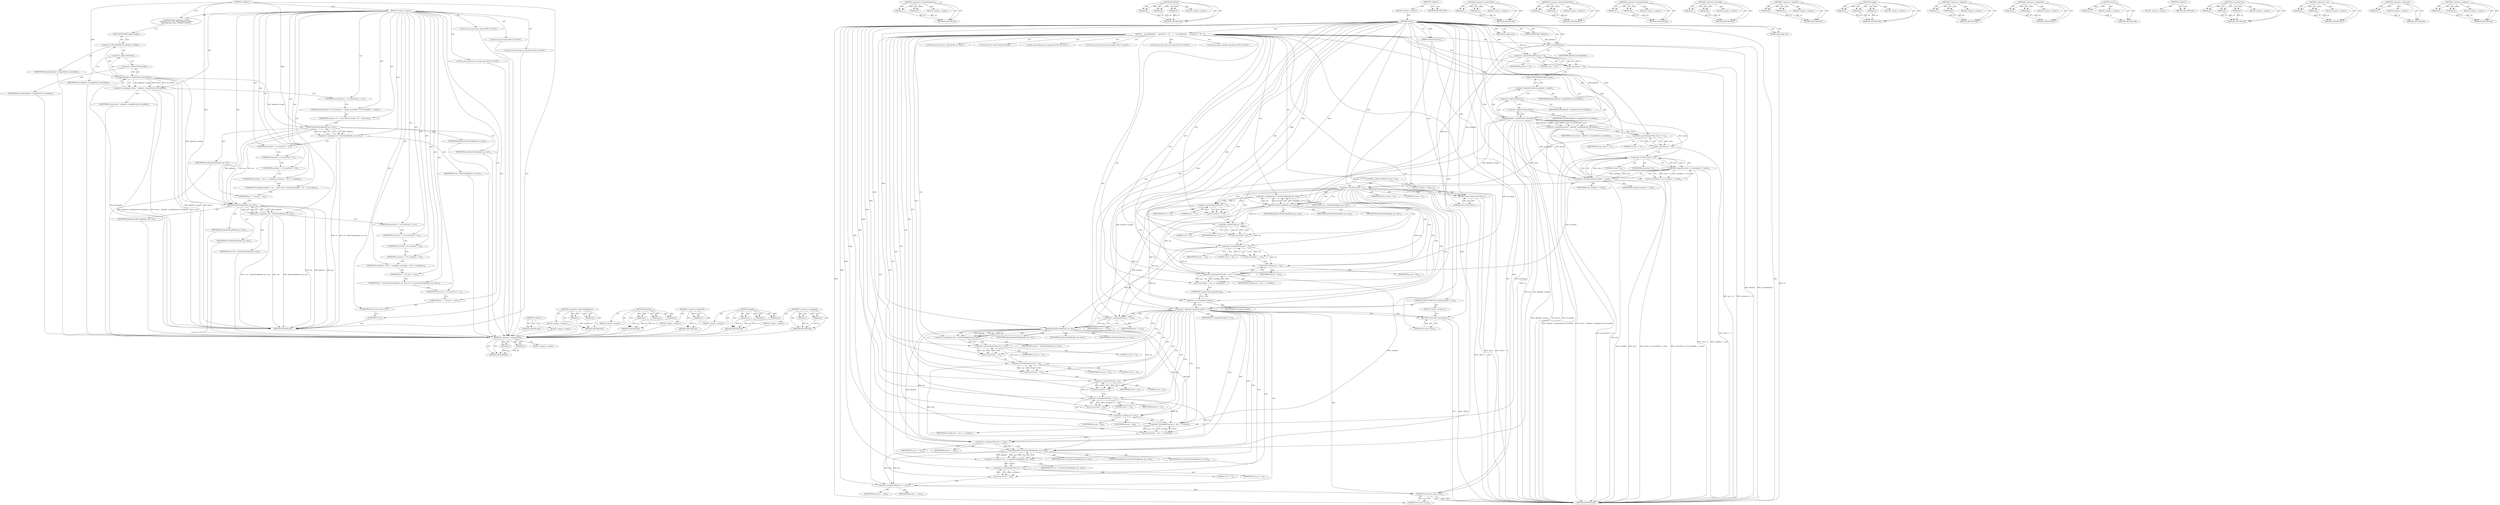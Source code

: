 digraph "&lt;operator&gt;.assignment" {
vulnerable_234 [label=<(METHOD,&lt;operator&gt;.assignmentPlus)>];
vulnerable_235 [label=<(PARAM,p1)>];
vulnerable_236 [label=<(PARAM,p2)>];
vulnerable_237 [label=<(BLOCK,&lt;empty&gt;,&lt;empty&gt;)>];
vulnerable_238 [label=<(METHOD_RETURN,ANY)>];
vulnerable_184 [label=<(METHOD,&lt;operator&gt;.indirectFieldAccess)>];
vulnerable_185 [label=<(PARAM,p1)>];
vulnerable_186 [label=<(PARAM,p2)>];
vulnerable_187 [label=<(BLOCK,&lt;empty&gt;,&lt;empty&gt;)>];
vulnerable_188 [label=<(METHOD_RETURN,ANY)>];
vulnerable_208 [label=<(METHOD,ReadUInt)>];
vulnerable_209 [label=<(PARAM,p1)>];
vulnerable_210 [label=<(PARAM,p2)>];
vulnerable_211 [label=<(PARAM,p3)>];
vulnerable_212 [label=<(BLOCK,&lt;empty&gt;,&lt;empty&gt;)>];
vulnerable_213 [label=<(METHOD_RETURN,ANY)>];
vulnerable_6 [label=<(METHOD,&lt;global&gt;)<SUB>1</SUB>>];
vulnerable_7 [label=<(BLOCK,&lt;empty&gt;,&lt;empty&gt;)<SUB>1</SUB>>];
vulnerable_8 [label=<(METHOD,Match)<SUB>1</SUB>>];
vulnerable_9 [label=<(PARAM,IMkvReader* pReader)<SUB>2</SUB>>];
vulnerable_10 [label=<(PARAM,long long&amp; pos)<SUB>3</SUB>>];
vulnerable_11 [label=<(PARAM,unsigned long id_)<SUB>4</SUB>>];
vulnerable_12 [label=<(PARAM,long long&amp; val)<SUB>5</SUB>>];
vulnerable_13 [label=<(BLOCK,{
    assert(pReader);
    assert(pos &gt;= 0);
 
...,{
    assert(pReader);
    assert(pos &gt;= 0);
 
...)<SUB>6</SUB>>];
vulnerable_14 [label=<(assert,assert(pReader))<SUB>7</SUB>>];
vulnerable_15 [label=<(IDENTIFIER,pReader,assert(pReader))<SUB>7</SUB>>];
vulnerable_16 [label=<(assert,assert(pos &gt;= 0))<SUB>8</SUB>>];
vulnerable_17 [label=<(&lt;operator&gt;.greaterEqualsThan,pos &gt;= 0)<SUB>8</SUB>>];
vulnerable_18 [label=<(IDENTIFIER,pos,pos &gt;= 0)<SUB>8</SUB>>];
vulnerable_19 [label=<(LITERAL,0,pos &gt;= 0)<SUB>8</SUB>>];
vulnerable_20 [label="<(LOCAL,long long total: long long)<SUB>10</SUB>>"];
vulnerable_21 [label="<(LOCAL,long long available: long long)<SUB>10</SUB>>"];
vulnerable_22 [label="<(LOCAL,const long status: long)<SUB>12</SUB>>"];
vulnerable_23 [label=<(&lt;operator&gt;.assignment,status = pReader-&gt;Length(&amp;total, &amp;available))<SUB>12</SUB>>];
vulnerable_24 [label=<(IDENTIFIER,status,status = pReader-&gt;Length(&amp;total, &amp;available))<SUB>12</SUB>>];
vulnerable_25 [label=<(Length,pReader-&gt;Length(&amp;total, &amp;available))<SUB>12</SUB>>];
vulnerable_26 [label=<(&lt;operator&gt;.indirectFieldAccess,pReader-&gt;Length)<SUB>12</SUB>>];
vulnerable_27 [label=<(IDENTIFIER,pReader,pReader-&gt;Length(&amp;total, &amp;available))<SUB>12</SUB>>];
vulnerable_28 [label=<(FIELD_IDENTIFIER,Length,Length)<SUB>12</SUB>>];
vulnerable_29 [label=<(&lt;operator&gt;.addressOf,&amp;total)<SUB>12</SUB>>];
vulnerable_30 [label=<(IDENTIFIER,total,pReader-&gt;Length(&amp;total, &amp;available))<SUB>12</SUB>>];
vulnerable_31 [label=<(&lt;operator&gt;.addressOf,&amp;available)<SUB>12</SUB>>];
vulnerable_32 [label=<(IDENTIFIER,available,pReader-&gt;Length(&amp;total, &amp;available))<SUB>12</SUB>>];
vulnerable_33 [label=<(assert,assert(status &gt;= 0))<SUB>13</SUB>>];
vulnerable_34 [label=<(&lt;operator&gt;.greaterEqualsThan,status &gt;= 0)<SUB>13</SUB>>];
vulnerable_35 [label=<(IDENTIFIER,status,status &gt;= 0)<SUB>13</SUB>>];
vulnerable_36 [label=<(LITERAL,0,status &gt;= 0)<SUB>13</SUB>>];
vulnerable_37 [label=<(assert,assert((total &lt; 0) || (available &lt;= total)))<SUB>14</SUB>>];
vulnerable_38 [label=<(&lt;operator&gt;.logicalOr,(total &lt; 0) || (available &lt;= total))<SUB>14</SUB>>];
vulnerable_39 [label=<(&lt;operator&gt;.lessThan,total &lt; 0)<SUB>14</SUB>>];
vulnerable_40 [label=<(IDENTIFIER,total,total &lt; 0)<SUB>14</SUB>>];
vulnerable_41 [label=<(LITERAL,0,total &lt; 0)<SUB>14</SUB>>];
vulnerable_42 [label=<(&lt;operator&gt;.lessEqualsThan,available &lt;= total)<SUB>14</SUB>>];
vulnerable_43 [label=<(IDENTIFIER,available,available &lt;= total)<SUB>14</SUB>>];
vulnerable_44 [label=<(IDENTIFIER,total,available &lt;= total)<SUB>14</SUB>>];
vulnerable_45 [label=<(CONTROL_STRUCTURE,IF,if (status &lt; 0))<SUB>15</SUB>>];
vulnerable_46 [label=<(&lt;operator&gt;.lessThan,status &lt; 0)<SUB>15</SUB>>];
vulnerable_47 [label=<(IDENTIFIER,status,status &lt; 0)<SUB>15</SUB>>];
vulnerable_48 [label=<(LITERAL,0,status &lt; 0)<SUB>15</SUB>>];
vulnerable_49 [label=<(BLOCK,&lt;empty&gt;,&lt;empty&gt;)<SUB>16</SUB>>];
vulnerable_50 [label=<(RETURN,return false;,return false;)<SUB>16</SUB>>];
vulnerable_51 [label=<(LITERAL,false,return false;)<SUB>16</SUB>>];
vulnerable_52 [label="<(LOCAL,long len: long)<SUB>18</SUB>>"];
vulnerable_53 [label="<(LOCAL,const long long id: long long)<SUB>20</SUB>>"];
vulnerable_54 [label=<(&lt;operator&gt;.assignment,id = ReadUInt(pReader, pos, len))<SUB>20</SUB>>];
vulnerable_55 [label=<(IDENTIFIER,id,id = ReadUInt(pReader, pos, len))<SUB>20</SUB>>];
vulnerable_56 [label=<(ReadUInt,ReadUInt(pReader, pos, len))<SUB>20</SUB>>];
vulnerable_57 [label=<(IDENTIFIER,pReader,ReadUInt(pReader, pos, len))<SUB>20</SUB>>];
vulnerable_58 [label=<(IDENTIFIER,pos,ReadUInt(pReader, pos, len))<SUB>20</SUB>>];
vulnerable_59 [label=<(IDENTIFIER,len,ReadUInt(pReader, pos, len))<SUB>20</SUB>>];
vulnerable_60 [label=<(assert,assert(id &gt;= 0))<SUB>21</SUB>>];
vulnerable_61 [label=<(&lt;operator&gt;.greaterEqualsThan,id &gt;= 0)<SUB>21</SUB>>];
vulnerable_62 [label=<(IDENTIFIER,id,id &gt;= 0)<SUB>21</SUB>>];
vulnerable_63 [label=<(LITERAL,0,id &gt;= 0)<SUB>21</SUB>>];
vulnerable_64 [label=<(assert,assert(len &gt; 0))<SUB>22</SUB>>];
vulnerable_65 [label=<(&lt;operator&gt;.greaterThan,len &gt; 0)<SUB>22</SUB>>];
vulnerable_66 [label=<(IDENTIFIER,len,len &gt; 0)<SUB>22</SUB>>];
vulnerable_67 [label=<(LITERAL,0,len &gt; 0)<SUB>22</SUB>>];
vulnerable_68 [label=<(assert,assert(len &lt;= 8))<SUB>23</SUB>>];
vulnerable_69 [label=<(&lt;operator&gt;.lessEqualsThan,len &lt;= 8)<SUB>23</SUB>>];
vulnerable_70 [label=<(IDENTIFIER,len,len &lt;= 8)<SUB>23</SUB>>];
vulnerable_71 [label=<(LITERAL,8,len &lt;= 8)<SUB>23</SUB>>];
vulnerable_72 [label=<(assert,assert((pos + len) &lt;= available))<SUB>24</SUB>>];
vulnerable_73 [label=<(&lt;operator&gt;.lessEqualsThan,(pos + len) &lt;= available)<SUB>24</SUB>>];
vulnerable_74 [label=<(&lt;operator&gt;.addition,pos + len)<SUB>24</SUB>>];
vulnerable_75 [label=<(IDENTIFIER,pos,pos + len)<SUB>24</SUB>>];
vulnerable_76 [label=<(IDENTIFIER,len,pos + len)<SUB>24</SUB>>];
vulnerable_77 [label=<(IDENTIFIER,available,(pos + len) &lt;= available)<SUB>24</SUB>>];
vulnerable_78 [label=<(CONTROL_STRUCTURE,IF,if ((unsigned long)id != id_))<SUB>26</SUB>>];
vulnerable_79 [label=<(&lt;operator&gt;.notEquals,(unsigned long)id != id_)<SUB>26</SUB>>];
vulnerable_80 [label=<(&lt;operator&gt;.cast,(unsigned long)id)<SUB>26</SUB>>];
vulnerable_81 [label=<(UNKNOWN,unsigned long,unsigned long)<SUB>26</SUB>>];
vulnerable_82 [label=<(IDENTIFIER,id,(unsigned long)id)<SUB>26</SUB>>];
vulnerable_83 [label=<(IDENTIFIER,id_,(unsigned long)id != id_)<SUB>26</SUB>>];
vulnerable_84 [label=<(BLOCK,&lt;empty&gt;,&lt;empty&gt;)<SUB>27</SUB>>];
vulnerable_85 [label=<(RETURN,return false;,return false;)<SUB>27</SUB>>];
vulnerable_86 [label=<(LITERAL,false,return false;)<SUB>27</SUB>>];
vulnerable_87 [label=<(&lt;operator&gt;.assignmentPlus,pos += len)<SUB>29</SUB>>];
vulnerable_88 [label=<(IDENTIFIER,pos,pos += len)<SUB>29</SUB>>];
vulnerable_89 [label=<(IDENTIFIER,len,pos += len)<SUB>29</SUB>>];
vulnerable_90 [label="<(LOCAL,const long long size: long long)<SUB>31</SUB>>"];
vulnerable_91 [label=<(&lt;operator&gt;.assignment,size = ReadUInt(pReader, pos, len))<SUB>31</SUB>>];
vulnerable_92 [label=<(IDENTIFIER,size,size = ReadUInt(pReader, pos, len))<SUB>31</SUB>>];
vulnerable_93 [label=<(ReadUInt,ReadUInt(pReader, pos, len))<SUB>31</SUB>>];
vulnerable_94 [label=<(IDENTIFIER,pReader,ReadUInt(pReader, pos, len))<SUB>31</SUB>>];
vulnerable_95 [label=<(IDENTIFIER,pos,ReadUInt(pReader, pos, len))<SUB>31</SUB>>];
vulnerable_96 [label=<(IDENTIFIER,len,ReadUInt(pReader, pos, len))<SUB>31</SUB>>];
vulnerable_97 [label=<(assert,assert(size &gt;= 0))<SUB>32</SUB>>];
vulnerable_98 [label=<(&lt;operator&gt;.greaterEqualsThan,size &gt;= 0)<SUB>32</SUB>>];
vulnerable_99 [label=<(IDENTIFIER,size,size &gt;= 0)<SUB>32</SUB>>];
vulnerable_100 [label=<(LITERAL,0,size &gt;= 0)<SUB>32</SUB>>];
vulnerable_101 [label=<(assert,assert(size &lt;= 8))<SUB>33</SUB>>];
vulnerable_102 [label=<(&lt;operator&gt;.lessEqualsThan,size &lt;= 8)<SUB>33</SUB>>];
vulnerable_103 [label=<(IDENTIFIER,size,size &lt;= 8)<SUB>33</SUB>>];
vulnerable_104 [label=<(LITERAL,8,size &lt;= 8)<SUB>33</SUB>>];
vulnerable_105 [label=<(assert,assert(len &gt; 0))<SUB>34</SUB>>];
vulnerable_106 [label=<(&lt;operator&gt;.greaterThan,len &gt; 0)<SUB>34</SUB>>];
vulnerable_107 [label=<(IDENTIFIER,len,len &gt; 0)<SUB>34</SUB>>];
vulnerable_108 [label=<(LITERAL,0,len &gt; 0)<SUB>34</SUB>>];
vulnerable_109 [label=<(assert,assert(len &lt;= 8))<SUB>35</SUB>>];
vulnerable_110 [label=<(&lt;operator&gt;.lessEqualsThan,len &lt;= 8)<SUB>35</SUB>>];
vulnerable_111 [label=<(IDENTIFIER,len,len &lt;= 8)<SUB>35</SUB>>];
vulnerable_112 [label=<(LITERAL,8,len &lt;= 8)<SUB>35</SUB>>];
vulnerable_113 [label=<(assert,assert((pos + len) &lt;= available))<SUB>36</SUB>>];
vulnerable_114 [label=<(&lt;operator&gt;.lessEqualsThan,(pos + len) &lt;= available)<SUB>36</SUB>>];
vulnerable_115 [label=<(&lt;operator&gt;.addition,pos + len)<SUB>36</SUB>>];
vulnerable_116 [label=<(IDENTIFIER,pos,pos + len)<SUB>36</SUB>>];
vulnerable_117 [label=<(IDENTIFIER,len,pos + len)<SUB>36</SUB>>];
vulnerable_118 [label=<(IDENTIFIER,available,(pos + len) &lt;= available)<SUB>36</SUB>>];
vulnerable_119 [label=<(&lt;operator&gt;.assignmentPlus,pos += len)<SUB>38</SUB>>];
vulnerable_120 [label=<(IDENTIFIER,pos,pos += len)<SUB>38</SUB>>];
vulnerable_121 [label=<(IDENTIFIER,len,pos += len)<SUB>38</SUB>>];
vulnerable_122 [label=<(&lt;operator&gt;.assignment,val = UnserializeUInt(pReader, pos, size))<SUB>40</SUB>>];
vulnerable_123 [label=<(IDENTIFIER,val,val = UnserializeUInt(pReader, pos, size))<SUB>40</SUB>>];
vulnerable_124 [label=<(UnserializeUInt,UnserializeUInt(pReader, pos, size))<SUB>40</SUB>>];
vulnerable_125 [label=<(IDENTIFIER,pReader,UnserializeUInt(pReader, pos, size))<SUB>40</SUB>>];
vulnerable_126 [label=<(IDENTIFIER,pos,UnserializeUInt(pReader, pos, size))<SUB>40</SUB>>];
vulnerable_127 [label=<(IDENTIFIER,size,UnserializeUInt(pReader, pos, size))<SUB>40</SUB>>];
vulnerable_128 [label=<(assert,assert(val &gt;= 0))<SUB>41</SUB>>];
vulnerable_129 [label=<(&lt;operator&gt;.greaterEqualsThan,val &gt;= 0)<SUB>41</SUB>>];
vulnerable_130 [label=<(IDENTIFIER,val,val &gt;= 0)<SUB>41</SUB>>];
vulnerable_131 [label=<(LITERAL,0,val &gt;= 0)<SUB>41</SUB>>];
vulnerable_132 [label=<(&lt;operator&gt;.assignmentPlus,pos += size)<SUB>43</SUB>>];
vulnerable_133 [label=<(IDENTIFIER,pos,pos += size)<SUB>43</SUB>>];
vulnerable_134 [label=<(IDENTIFIER,size,pos += size)<SUB>43</SUB>>];
vulnerable_135 [label=<(RETURN,return true;,return true;)<SUB>44</SUB>>];
vulnerable_136 [label=<(LITERAL,true,return true;)<SUB>44</SUB>>];
vulnerable_137 [label=<(METHOD_RETURN,bool)<SUB>1</SUB>>];
vulnerable_139 [label=<(METHOD_RETURN,ANY)<SUB>1</SUB>>];
vulnerable_214 [label=<(METHOD,&lt;operator&gt;.greaterThan)>];
vulnerable_215 [label=<(PARAM,p1)>];
vulnerable_216 [label=<(PARAM,p2)>];
vulnerable_217 [label=<(BLOCK,&lt;empty&gt;,&lt;empty&gt;)>];
vulnerable_218 [label=<(METHOD_RETURN,ANY)>];
vulnerable_168 [label=<(METHOD,&lt;operator&gt;.greaterEqualsThan)>];
vulnerable_169 [label=<(PARAM,p1)>];
vulnerable_170 [label=<(PARAM,p2)>];
vulnerable_171 [label=<(BLOCK,&lt;empty&gt;,&lt;empty&gt;)>];
vulnerable_172 [label=<(METHOD_RETURN,ANY)>];
vulnerable_203 [label=<(METHOD,&lt;operator&gt;.lessEqualsThan)>];
vulnerable_204 [label=<(PARAM,p1)>];
vulnerable_205 [label=<(PARAM,p2)>];
vulnerable_206 [label=<(BLOCK,&lt;empty&gt;,&lt;empty&gt;)>];
vulnerable_207 [label=<(METHOD_RETURN,ANY)>];
vulnerable_198 [label=<(METHOD,&lt;operator&gt;.lessThan)>];
vulnerable_199 [label=<(PARAM,p1)>];
vulnerable_200 [label=<(PARAM,p2)>];
vulnerable_201 [label=<(BLOCK,&lt;empty&gt;,&lt;empty&gt;)>];
vulnerable_202 [label=<(METHOD_RETURN,ANY)>];
vulnerable_193 [label=<(METHOD,&lt;operator&gt;.logicalOr)>];
vulnerable_194 [label=<(PARAM,p1)>];
vulnerable_195 [label=<(PARAM,p2)>];
vulnerable_196 [label=<(BLOCK,&lt;empty&gt;,&lt;empty&gt;)>];
vulnerable_197 [label=<(METHOD_RETURN,ANY)>];
vulnerable_178 [label=<(METHOD,Length)>];
vulnerable_179 [label=<(PARAM,p1)>];
vulnerable_180 [label=<(PARAM,p2)>];
vulnerable_181 [label=<(PARAM,p3)>];
vulnerable_182 [label=<(BLOCK,&lt;empty&gt;,&lt;empty&gt;)>];
vulnerable_183 [label=<(METHOD_RETURN,ANY)>];
vulnerable_224 [label=<(METHOD,&lt;operator&gt;.notEquals)>];
vulnerable_225 [label=<(PARAM,p1)>];
vulnerable_226 [label=<(PARAM,p2)>];
vulnerable_227 [label=<(BLOCK,&lt;empty&gt;,&lt;empty&gt;)>];
vulnerable_228 [label=<(METHOD_RETURN,ANY)>];
vulnerable_173 [label=<(METHOD,&lt;operator&gt;.assignment)>];
vulnerable_174 [label=<(PARAM,p1)>];
vulnerable_175 [label=<(PARAM,p2)>];
vulnerable_176 [label=<(BLOCK,&lt;empty&gt;,&lt;empty&gt;)>];
vulnerable_177 [label=<(METHOD_RETURN,ANY)>];
vulnerable_164 [label=<(METHOD,assert)>];
vulnerable_165 [label=<(PARAM,p1)>];
vulnerable_166 [label=<(BLOCK,&lt;empty&gt;,&lt;empty&gt;)>];
vulnerable_167 [label=<(METHOD_RETURN,ANY)>];
vulnerable_158 [label=<(METHOD,&lt;global&gt;)<SUB>1</SUB>>];
vulnerable_159 [label=<(BLOCK,&lt;empty&gt;,&lt;empty&gt;)>];
vulnerable_160 [label=<(METHOD_RETURN,ANY)>];
vulnerable_239 [label=<(METHOD,UnserializeUInt)>];
vulnerable_240 [label=<(PARAM,p1)>];
vulnerable_241 [label=<(PARAM,p2)>];
vulnerable_242 [label=<(PARAM,p3)>];
vulnerable_243 [label=<(BLOCK,&lt;empty&gt;,&lt;empty&gt;)>];
vulnerable_244 [label=<(METHOD_RETURN,ANY)>];
vulnerable_229 [label=<(METHOD,&lt;operator&gt;.cast)>];
vulnerable_230 [label=<(PARAM,p1)>];
vulnerable_231 [label=<(PARAM,p2)>];
vulnerable_232 [label=<(BLOCK,&lt;empty&gt;,&lt;empty&gt;)>];
vulnerable_233 [label=<(METHOD_RETURN,ANY)>];
vulnerable_189 [label=<(METHOD,&lt;operator&gt;.addressOf)>];
vulnerable_190 [label=<(PARAM,p1)>];
vulnerable_191 [label=<(BLOCK,&lt;empty&gt;,&lt;empty&gt;)>];
vulnerable_192 [label=<(METHOD_RETURN,ANY)>];
vulnerable_219 [label=<(METHOD,&lt;operator&gt;.addition)>];
vulnerable_220 [label=<(PARAM,p1)>];
vulnerable_221 [label=<(PARAM,p2)>];
vulnerable_222 [label=<(BLOCK,&lt;empty&gt;,&lt;empty&gt;)>];
vulnerable_223 [label=<(METHOD_RETURN,ANY)>];
fixed_6 [label=<(METHOD,&lt;global&gt;)<SUB>1</SUB>>];
fixed_7 [label=<(BLOCK,&lt;empty&gt;,&lt;empty&gt;)<SUB>1</SUB>>];
fixed_8 [label="<(UNKNOWN,bool mkvparser::Match(
  long long total, avail...,bool mkvparser::Match(
  long long total, avail...)<SUB>1</SUB>>"];
fixed_9 [label="<(LOCAL,const long status: long)<SUB>4</SUB>>"];
fixed_10 [label=<(&lt;operator&gt;.assignment,status = pReader-&gt;Length(&amp;total, &amp;available))<SUB>4</SUB>>];
fixed_11 [label=<(IDENTIFIER,status,status = pReader-&gt;Length(&amp;total, &amp;available))<SUB>4</SUB>>];
fixed_12 [label=<(Length,pReader-&gt;Length(&amp;total, &amp;available))<SUB>4</SUB>>];
fixed_13 [label=<(&lt;operator&gt;.indirectFieldAccess,pReader-&gt;Length)<SUB>4</SUB>>];
fixed_14 [label=<(IDENTIFIER,pReader,pReader-&gt;Length(&amp;total, &amp;available))<SUB>4</SUB>>];
fixed_15 [label=<(FIELD_IDENTIFIER,Length,Length)<SUB>4</SUB>>];
fixed_16 [label=<(&lt;operator&gt;.addressOf,&amp;total)<SUB>4</SUB>>];
fixed_17 [label=<(IDENTIFIER,total,pReader-&gt;Length(&amp;total, &amp;available))<SUB>4</SUB>>];
fixed_18 [label=<(&lt;operator&gt;.addressOf,&amp;available)<SUB>4</SUB>>];
fixed_19 [label=<(IDENTIFIER,available,pReader-&gt;Length(&amp;total, &amp;available))<SUB>4</SUB>>];
fixed_20 [label=<(UNKNOWN,assert(status &gt;= 0);,assert(status &gt;= 0);)<SUB>5</SUB>>];
fixed_21 [label=<(UNKNOWN,assert((total &lt; 0) || (available &lt;= total));,assert((total &lt; 0) || (available &lt;= total));)<SUB>6</SUB>>];
fixed_22 [label=<(UNKNOWN,if (status &lt; 0)
    return false;,if (status &lt; 0)
    return false;)<SUB>7</SUB>>];
fixed_23 [label="<(LOCAL,long len: long)<SUB>10</SUB>>"];
fixed_24 [label="<(LOCAL,const long long id: long long)<SUB>12</SUB>>"];
fixed_25 [label=<(&lt;operator&gt;.assignment,id = ReadUInt(pReader, pos, len))<SUB>12</SUB>>];
fixed_26 [label=<(IDENTIFIER,id,id = ReadUInt(pReader, pos, len))<SUB>12</SUB>>];
fixed_27 [label=<(ReadUInt,ReadUInt(pReader, pos, len))<SUB>12</SUB>>];
fixed_28 [label=<(IDENTIFIER,pReader,ReadUInt(pReader, pos, len))<SUB>12</SUB>>];
fixed_29 [label=<(IDENTIFIER,pos,ReadUInt(pReader, pos, len))<SUB>12</SUB>>];
fixed_30 [label=<(IDENTIFIER,len,ReadUInt(pReader, pos, len))<SUB>12</SUB>>];
fixed_31 [label=<(UNKNOWN,assert(id &gt;= 0);,assert(id &gt;= 0);)<SUB>13</SUB>>];
fixed_32 [label=<(UNKNOWN,assert(len &gt; 0);,assert(len &gt; 0);)<SUB>14</SUB>>];
fixed_33 [label=<(UNKNOWN,assert(len &lt;= 8);,assert(len &lt;= 8);)<SUB>15</SUB>>];
fixed_34 [label=<(UNKNOWN,assert((pos + len) &lt;= available);,assert((pos + len) &lt;= available);)<SUB>16</SUB>>];
fixed_35 [label=<(UNKNOWN,if ((unsigned long)id != id_)
    return false;,if ((unsigned long)id != id_)
    return false;)<SUB>18</SUB>>];
fixed_36 [label=<(UNKNOWN,pos += len;,pos += len;)<SUB>21</SUB>>];
fixed_37 [label="<(LOCAL,const long long size: long long)<SUB>23</SUB>>"];
fixed_38 [label=<(&lt;operator&gt;.assignment,size = ReadUInt(pReader, pos, len))<SUB>23</SUB>>];
fixed_39 [label=<(IDENTIFIER,size,size = ReadUInt(pReader, pos, len))<SUB>23</SUB>>];
fixed_40 [label=<(ReadUInt,ReadUInt(pReader, pos, len))<SUB>23</SUB>>];
fixed_41 [label=<(IDENTIFIER,pReader,ReadUInt(pReader, pos, len))<SUB>23</SUB>>];
fixed_42 [label=<(IDENTIFIER,pos,ReadUInt(pReader, pos, len))<SUB>23</SUB>>];
fixed_43 [label=<(IDENTIFIER,len,ReadUInt(pReader, pos, len))<SUB>23</SUB>>];
fixed_44 [label=<(UNKNOWN,assert(size &gt;= 0);,assert(size &gt;= 0);)<SUB>24</SUB>>];
fixed_45 [label=<(UNKNOWN,assert(size &lt;= 8);,assert(size &lt;= 8);)<SUB>25</SUB>>];
fixed_46 [label=<(UNKNOWN,assert(len &gt; 0);,assert(len &gt; 0);)<SUB>26</SUB>>];
fixed_47 [label=<(UNKNOWN,assert(len &lt;= 8);,assert(len &lt;= 8);)<SUB>27</SUB>>];
fixed_48 [label=<(UNKNOWN,assert((pos + len) &lt;= available);,assert((pos + len) &lt;= available);)<SUB>28</SUB>>];
fixed_49 [label=<(UNKNOWN,pos += len;,pos += len;)<SUB>30</SUB>>];
fixed_50 [label=<(UNKNOWN,val = UnserializeUInt(pReader, pos, size);,val = UnserializeUInt(pReader, pos, size);)<SUB>32</SUB>>];
fixed_51 [label=<(UNKNOWN,assert(val &gt;= 0);,assert(val &gt;= 0);)<SUB>33</SUB>>];
fixed_52 [label=<(UNKNOWN,pos += size;,pos += size;)<SUB>35</SUB>>];
fixed_53 [label=<(UNKNOWN,return true;,return true;)<SUB>37</SUB>>];
fixed_54 [label=<(UNKNOWN,},})<SUB>38</SUB>>];
fixed_55 [label=<(METHOD_RETURN,ANY)<SUB>1</SUB>>];
fixed_64 [label=<(METHOD,&lt;global&gt;)<SUB>1</SUB>>];
fixed_65 [label=<(BLOCK,&lt;empty&gt;,&lt;empty&gt;)>];
fixed_66 [label=<(METHOD_RETURN,ANY)>];
fixed_81 [label=<(METHOD,&lt;operator&gt;.indirectFieldAccess)>];
fixed_82 [label=<(PARAM,p1)>];
fixed_83 [label=<(PARAM,p2)>];
fixed_84 [label=<(BLOCK,&lt;empty&gt;,&lt;empty&gt;)>];
fixed_85 [label=<(METHOD_RETURN,ANY)>];
fixed_90 [label=<(METHOD,ReadUInt)>];
fixed_91 [label=<(PARAM,p1)>];
fixed_92 [label=<(PARAM,p2)>];
fixed_93 [label=<(PARAM,p3)>];
fixed_94 [label=<(BLOCK,&lt;empty&gt;,&lt;empty&gt;)>];
fixed_95 [label=<(METHOD_RETURN,ANY)>];
fixed_86 [label=<(METHOD,&lt;operator&gt;.addressOf)>];
fixed_87 [label=<(PARAM,p1)>];
fixed_88 [label=<(BLOCK,&lt;empty&gt;,&lt;empty&gt;)>];
fixed_89 [label=<(METHOD_RETURN,ANY)>];
fixed_75 [label=<(METHOD,Length)>];
fixed_76 [label=<(PARAM,p1)>];
fixed_77 [label=<(PARAM,p2)>];
fixed_78 [label=<(PARAM,p3)>];
fixed_79 [label=<(BLOCK,&lt;empty&gt;,&lt;empty&gt;)>];
fixed_80 [label=<(METHOD_RETURN,ANY)>];
fixed_70 [label=<(METHOD,&lt;operator&gt;.assignment)>];
fixed_71 [label=<(PARAM,p1)>];
fixed_72 [label=<(PARAM,p2)>];
fixed_73 [label=<(BLOCK,&lt;empty&gt;,&lt;empty&gt;)>];
fixed_74 [label=<(METHOD_RETURN,ANY)>];
vulnerable_234 -> vulnerable_235  [key=0, label="AST: "];
vulnerable_234 -> vulnerable_235  [key=1, label="DDG: "];
vulnerable_234 -> vulnerable_237  [key=0, label="AST: "];
vulnerable_234 -> vulnerable_236  [key=0, label="AST: "];
vulnerable_234 -> vulnerable_236  [key=1, label="DDG: "];
vulnerable_234 -> vulnerable_238  [key=0, label="AST: "];
vulnerable_234 -> vulnerable_238  [key=1, label="CFG: "];
vulnerable_235 -> vulnerable_238  [key=0, label="DDG: p1"];
vulnerable_236 -> vulnerable_238  [key=0, label="DDG: p2"];
vulnerable_184 -> vulnerable_185  [key=0, label="AST: "];
vulnerable_184 -> vulnerable_185  [key=1, label="DDG: "];
vulnerable_184 -> vulnerable_187  [key=0, label="AST: "];
vulnerable_184 -> vulnerable_186  [key=0, label="AST: "];
vulnerable_184 -> vulnerable_186  [key=1, label="DDG: "];
vulnerable_184 -> vulnerable_188  [key=0, label="AST: "];
vulnerable_184 -> vulnerable_188  [key=1, label="CFG: "];
vulnerable_185 -> vulnerable_188  [key=0, label="DDG: p1"];
vulnerable_186 -> vulnerable_188  [key=0, label="DDG: p2"];
vulnerable_208 -> vulnerable_209  [key=0, label="AST: "];
vulnerable_208 -> vulnerable_209  [key=1, label="DDG: "];
vulnerable_208 -> vulnerable_212  [key=0, label="AST: "];
vulnerable_208 -> vulnerable_210  [key=0, label="AST: "];
vulnerable_208 -> vulnerable_210  [key=1, label="DDG: "];
vulnerable_208 -> vulnerable_213  [key=0, label="AST: "];
vulnerable_208 -> vulnerable_213  [key=1, label="CFG: "];
vulnerable_208 -> vulnerable_211  [key=0, label="AST: "];
vulnerable_208 -> vulnerable_211  [key=1, label="DDG: "];
vulnerable_209 -> vulnerable_213  [key=0, label="DDG: p1"];
vulnerable_210 -> vulnerable_213  [key=0, label="DDG: p2"];
vulnerable_211 -> vulnerable_213  [key=0, label="DDG: p3"];
vulnerable_6 -> vulnerable_7  [key=0, label="AST: "];
vulnerable_6 -> vulnerable_139  [key=0, label="AST: "];
vulnerable_6 -> vulnerable_139  [key=1, label="CFG: "];
vulnerable_7 -> vulnerable_8  [key=0, label="AST: "];
vulnerable_8 -> vulnerable_9  [key=0, label="AST: "];
vulnerable_8 -> vulnerable_9  [key=1, label="DDG: "];
vulnerable_8 -> vulnerable_10  [key=0, label="AST: "];
vulnerable_8 -> vulnerable_10  [key=1, label="DDG: "];
vulnerable_8 -> vulnerable_11  [key=0, label="AST: "];
vulnerable_8 -> vulnerable_11  [key=1, label="DDG: "];
vulnerable_8 -> vulnerable_12  [key=0, label="AST: "];
vulnerable_8 -> vulnerable_12  [key=1, label="DDG: "];
vulnerable_8 -> vulnerable_13  [key=0, label="AST: "];
vulnerable_8 -> vulnerable_137  [key=0, label="AST: "];
vulnerable_8 -> vulnerable_14  [key=0, label="CFG: "];
vulnerable_8 -> vulnerable_14  [key=1, label="DDG: "];
vulnerable_8 -> vulnerable_87  [key=0, label="DDG: "];
vulnerable_8 -> vulnerable_119  [key=0, label="DDG: "];
vulnerable_8 -> vulnerable_132  [key=0, label="DDG: "];
vulnerable_8 -> vulnerable_135  [key=0, label="DDG: "];
vulnerable_8 -> vulnerable_136  [key=0, label="DDG: "];
vulnerable_8 -> vulnerable_17  [key=0, label="DDG: "];
vulnerable_8 -> vulnerable_25  [key=0, label="DDG: "];
vulnerable_8 -> vulnerable_34  [key=0, label="DDG: "];
vulnerable_8 -> vulnerable_46  [key=0, label="DDG: "];
vulnerable_8 -> vulnerable_50  [key=0, label="DDG: "];
vulnerable_8 -> vulnerable_56  [key=0, label="DDG: "];
vulnerable_8 -> vulnerable_61  [key=0, label="DDG: "];
vulnerable_8 -> vulnerable_65  [key=0, label="DDG: "];
vulnerable_8 -> vulnerable_69  [key=0, label="DDG: "];
vulnerable_8 -> vulnerable_73  [key=0, label="DDG: "];
vulnerable_8 -> vulnerable_79  [key=0, label="DDG: "];
vulnerable_8 -> vulnerable_85  [key=0, label="DDG: "];
vulnerable_8 -> vulnerable_93  [key=0, label="DDG: "];
vulnerable_8 -> vulnerable_98  [key=0, label="DDG: "];
vulnerable_8 -> vulnerable_102  [key=0, label="DDG: "];
vulnerable_8 -> vulnerable_106  [key=0, label="DDG: "];
vulnerable_8 -> vulnerable_110  [key=0, label="DDG: "];
vulnerable_8 -> vulnerable_114  [key=0, label="DDG: "];
vulnerable_8 -> vulnerable_124  [key=0, label="DDG: "];
vulnerable_8 -> vulnerable_129  [key=0, label="DDG: "];
vulnerable_8 -> vulnerable_39  [key=0, label="DDG: "];
vulnerable_8 -> vulnerable_42  [key=0, label="DDG: "];
vulnerable_8 -> vulnerable_51  [key=0, label="DDG: "];
vulnerable_8 -> vulnerable_74  [key=0, label="DDG: "];
vulnerable_8 -> vulnerable_80  [key=0, label="DDG: "];
vulnerable_8 -> vulnerable_86  [key=0, label="DDG: "];
vulnerable_8 -> vulnerable_115  [key=0, label="DDG: "];
vulnerable_9 -> vulnerable_14  [key=0, label="DDG: pReader"];
vulnerable_10 -> vulnerable_17  [key=0, label="DDG: pos"];
vulnerable_11 -> vulnerable_137  [key=0, label="DDG: id_"];
vulnerable_11 -> vulnerable_79  [key=0, label="DDG: id_"];
vulnerable_12 -> vulnerable_137  [key=0, label="DDG: val"];
vulnerable_13 -> vulnerable_14  [key=0, label="AST: "];
vulnerable_13 -> vulnerable_16  [key=0, label="AST: "];
vulnerable_13 -> vulnerable_20  [key=0, label="AST: "];
vulnerable_13 -> vulnerable_21  [key=0, label="AST: "];
vulnerable_13 -> vulnerable_22  [key=0, label="AST: "];
vulnerable_13 -> vulnerable_23  [key=0, label="AST: "];
vulnerable_13 -> vulnerable_33  [key=0, label="AST: "];
vulnerable_13 -> vulnerable_37  [key=0, label="AST: "];
vulnerable_13 -> vulnerable_45  [key=0, label="AST: "];
vulnerable_13 -> vulnerable_52  [key=0, label="AST: "];
vulnerable_13 -> vulnerable_53  [key=0, label="AST: "];
vulnerable_13 -> vulnerable_54  [key=0, label="AST: "];
vulnerable_13 -> vulnerable_60  [key=0, label="AST: "];
vulnerable_13 -> vulnerable_64  [key=0, label="AST: "];
vulnerable_13 -> vulnerable_68  [key=0, label="AST: "];
vulnerable_13 -> vulnerable_72  [key=0, label="AST: "];
vulnerable_13 -> vulnerable_78  [key=0, label="AST: "];
vulnerable_13 -> vulnerable_87  [key=0, label="AST: "];
vulnerable_13 -> vulnerable_90  [key=0, label="AST: "];
vulnerable_13 -> vulnerable_91  [key=0, label="AST: "];
vulnerable_13 -> vulnerable_97  [key=0, label="AST: "];
vulnerable_13 -> vulnerable_101  [key=0, label="AST: "];
vulnerable_13 -> vulnerable_105  [key=0, label="AST: "];
vulnerable_13 -> vulnerable_109  [key=0, label="AST: "];
vulnerable_13 -> vulnerable_113  [key=0, label="AST: "];
vulnerable_13 -> vulnerable_119  [key=0, label="AST: "];
vulnerable_13 -> vulnerable_122  [key=0, label="AST: "];
vulnerable_13 -> vulnerable_128  [key=0, label="AST: "];
vulnerable_13 -> vulnerable_132  [key=0, label="AST: "];
vulnerable_13 -> vulnerable_135  [key=0, label="AST: "];
vulnerable_14 -> vulnerable_15  [key=0, label="AST: "];
vulnerable_14 -> vulnerable_17  [key=0, label="CFG: "];
vulnerable_14 -> vulnerable_137  [key=0, label="DDG: pReader"];
vulnerable_14 -> vulnerable_137  [key=1, label="DDG: assert(pReader)"];
vulnerable_14 -> vulnerable_25  [key=0, label="DDG: pReader"];
vulnerable_14 -> vulnerable_56  [key=0, label="DDG: pReader"];
vulnerable_16 -> vulnerable_17  [key=0, label="AST: "];
vulnerable_16 -> vulnerable_28  [key=0, label="CFG: "];
vulnerable_16 -> vulnerable_137  [key=0, label="DDG: pos &gt;= 0"];
vulnerable_16 -> vulnerable_137  [key=1, label="DDG: assert(pos &gt;= 0)"];
vulnerable_17 -> vulnerable_18  [key=0, label="AST: "];
vulnerable_17 -> vulnerable_19  [key=0, label="AST: "];
vulnerable_17 -> vulnerable_16  [key=0, label="CFG: "];
vulnerable_17 -> vulnerable_16  [key=1, label="DDG: pos"];
vulnerable_17 -> vulnerable_16  [key=2, label="DDG: 0"];
vulnerable_17 -> vulnerable_137  [key=0, label="DDG: pos"];
vulnerable_17 -> vulnerable_56  [key=0, label="DDG: pos"];
vulnerable_23 -> vulnerable_24  [key=0, label="AST: "];
vulnerable_23 -> vulnerable_25  [key=0, label="AST: "];
vulnerable_23 -> vulnerable_34  [key=0, label="CFG: "];
vulnerable_23 -> vulnerable_34  [key=1, label="DDG: status"];
vulnerable_23 -> vulnerable_137  [key=0, label="DDG: pReader-&gt;Length(&amp;total, &amp;available)"];
vulnerable_23 -> vulnerable_137  [key=1, label="DDG: status = pReader-&gt;Length(&amp;total, &amp;available)"];
vulnerable_25 -> vulnerable_26  [key=0, label="AST: "];
vulnerable_25 -> vulnerable_29  [key=0, label="AST: "];
vulnerable_25 -> vulnerable_31  [key=0, label="AST: "];
vulnerable_25 -> vulnerable_23  [key=0, label="CFG: "];
vulnerable_25 -> vulnerable_23  [key=1, label="DDG: pReader-&gt;Length"];
vulnerable_25 -> vulnerable_23  [key=2, label="DDG: &amp;total"];
vulnerable_25 -> vulnerable_23  [key=3, label="DDG: &amp;available"];
vulnerable_25 -> vulnerable_137  [key=0, label="DDG: pReader-&gt;Length"];
vulnerable_25 -> vulnerable_137  [key=1, label="DDG: &amp;total"];
vulnerable_25 -> vulnerable_137  [key=2, label="DDG: &amp;available"];
vulnerable_25 -> vulnerable_56  [key=0, label="DDG: pReader-&gt;Length"];
vulnerable_25 -> vulnerable_73  [key=0, label="DDG: &amp;available"];
vulnerable_25 -> vulnerable_93  [key=0, label="DDG: pReader-&gt;Length"];
vulnerable_25 -> vulnerable_114  [key=0, label="DDG: &amp;available"];
vulnerable_25 -> vulnerable_124  [key=0, label="DDG: pReader-&gt;Length"];
vulnerable_25 -> vulnerable_39  [key=0, label="DDG: &amp;total"];
vulnerable_25 -> vulnerable_42  [key=0, label="DDG: &amp;available"];
vulnerable_25 -> vulnerable_42  [key=1, label="DDG: &amp;total"];
vulnerable_26 -> vulnerable_27  [key=0, label="AST: "];
vulnerable_26 -> vulnerable_28  [key=0, label="AST: "];
vulnerable_26 -> vulnerable_29  [key=0, label="CFG: "];
vulnerable_28 -> vulnerable_26  [key=0, label="CFG: "];
vulnerable_29 -> vulnerable_30  [key=0, label="AST: "];
vulnerable_29 -> vulnerable_31  [key=0, label="CFG: "];
vulnerable_31 -> vulnerable_32  [key=0, label="AST: "];
vulnerable_31 -> vulnerable_25  [key=0, label="CFG: "];
vulnerable_33 -> vulnerable_34  [key=0, label="AST: "];
vulnerable_33 -> vulnerable_39  [key=0, label="CFG: "];
vulnerable_33 -> vulnerable_137  [key=0, label="DDG: status &gt;= 0"];
vulnerable_33 -> vulnerable_137  [key=1, label="DDG: assert(status &gt;= 0)"];
vulnerable_34 -> vulnerable_35  [key=0, label="AST: "];
vulnerable_34 -> vulnerable_36  [key=0, label="AST: "];
vulnerable_34 -> vulnerable_33  [key=0, label="CFG: "];
vulnerable_34 -> vulnerable_33  [key=1, label="DDG: status"];
vulnerable_34 -> vulnerable_33  [key=2, label="DDG: 0"];
vulnerable_34 -> vulnerable_46  [key=0, label="DDG: status"];
vulnerable_37 -> vulnerable_38  [key=0, label="AST: "];
vulnerable_37 -> vulnerable_46  [key=0, label="CFG: "];
vulnerable_37 -> vulnerable_137  [key=0, label="DDG: (total &lt; 0) || (available &lt;= total)"];
vulnerable_37 -> vulnerable_137  [key=1, label="DDG: assert((total &lt; 0) || (available &lt;= total))"];
vulnerable_38 -> vulnerable_39  [key=0, label="AST: "];
vulnerable_38 -> vulnerable_42  [key=0, label="AST: "];
vulnerable_38 -> vulnerable_37  [key=0, label="CFG: "];
vulnerable_38 -> vulnerable_37  [key=1, label="DDG: total &lt; 0"];
vulnerable_38 -> vulnerable_37  [key=2, label="DDG: available &lt;= total"];
vulnerable_38 -> vulnerable_137  [key=0, label="DDG: total &lt; 0"];
vulnerable_38 -> vulnerable_137  [key=1, label="DDG: available &lt;= total"];
vulnerable_39 -> vulnerable_40  [key=0, label="AST: "];
vulnerable_39 -> vulnerable_41  [key=0, label="AST: "];
vulnerable_39 -> vulnerable_38  [key=0, label="CFG: "];
vulnerable_39 -> vulnerable_38  [key=1, label="DDG: total"];
vulnerable_39 -> vulnerable_38  [key=2, label="DDG: 0"];
vulnerable_39 -> vulnerable_42  [key=0, label="CFG: "];
vulnerable_39 -> vulnerable_42  [key=1, label="DDG: total"];
vulnerable_39 -> vulnerable_42  [key=2, label="CDG: "];
vulnerable_39 -> vulnerable_137  [key=0, label="DDG: total"];
vulnerable_42 -> vulnerable_43  [key=0, label="AST: "];
vulnerable_42 -> vulnerable_44  [key=0, label="AST: "];
vulnerable_42 -> vulnerable_38  [key=0, label="CFG: "];
vulnerable_42 -> vulnerable_38  [key=1, label="DDG: available"];
vulnerable_42 -> vulnerable_38  [key=2, label="DDG: total"];
vulnerable_42 -> vulnerable_137  [key=0, label="DDG: available"];
vulnerable_42 -> vulnerable_137  [key=1, label="DDG: total"];
vulnerable_42 -> vulnerable_73  [key=0, label="DDG: available"];
vulnerable_45 -> vulnerable_46  [key=0, label="AST: "];
vulnerable_45 -> vulnerable_49  [key=0, label="AST: "];
vulnerable_46 -> vulnerable_47  [key=0, label="AST: "];
vulnerable_46 -> vulnerable_48  [key=0, label="AST: "];
vulnerable_46 -> vulnerable_50  [key=0, label="CFG: "];
vulnerable_46 -> vulnerable_50  [key=1, label="CDG: "];
vulnerable_46 -> vulnerable_56  [key=0, label="CFG: "];
vulnerable_46 -> vulnerable_56  [key=1, label="CDG: "];
vulnerable_46 -> vulnerable_137  [key=0, label="DDG: status"];
vulnerable_46 -> vulnerable_137  [key=1, label="DDG: status &lt; 0"];
vulnerable_46 -> vulnerable_68  [key=0, label="CDG: "];
vulnerable_46 -> vulnerable_60  [key=0, label="CDG: "];
vulnerable_46 -> vulnerable_73  [key=0, label="CDG: "];
vulnerable_46 -> vulnerable_64  [key=0, label="CDG: "];
vulnerable_46 -> vulnerable_81  [key=0, label="CDG: "];
vulnerable_46 -> vulnerable_72  [key=0, label="CDG: "];
vulnerable_46 -> vulnerable_69  [key=0, label="CDG: "];
vulnerable_46 -> vulnerable_74  [key=0, label="CDG: "];
vulnerable_46 -> vulnerable_65  [key=0, label="CDG: "];
vulnerable_46 -> vulnerable_54  [key=0, label="CDG: "];
vulnerable_46 -> vulnerable_79  [key=0, label="CDG: "];
vulnerable_46 -> vulnerable_80  [key=0, label="CDG: "];
vulnerable_46 -> vulnerable_61  [key=0, label="CDG: "];
vulnerable_49 -> vulnerable_50  [key=0, label="AST: "];
vulnerable_50 -> vulnerable_51  [key=0, label="AST: "];
vulnerable_50 -> vulnerable_137  [key=0, label="CFG: "];
vulnerable_50 -> vulnerable_137  [key=1, label="DDG: &lt;RET&gt;"];
vulnerable_51 -> vulnerable_50  [key=0, label="DDG: false"];
vulnerable_54 -> vulnerable_55  [key=0, label="AST: "];
vulnerable_54 -> vulnerable_56  [key=0, label="AST: "];
vulnerable_54 -> vulnerable_61  [key=0, label="CFG: "];
vulnerable_54 -> vulnerable_61  [key=1, label="DDG: id"];
vulnerable_56 -> vulnerable_57  [key=0, label="AST: "];
vulnerable_56 -> vulnerable_58  [key=0, label="AST: "];
vulnerable_56 -> vulnerable_59  [key=0, label="AST: "];
vulnerable_56 -> vulnerable_54  [key=0, label="CFG: "];
vulnerable_56 -> vulnerable_54  [key=1, label="DDG: pReader"];
vulnerable_56 -> vulnerable_54  [key=2, label="DDG: pos"];
vulnerable_56 -> vulnerable_54  [key=3, label="DDG: len"];
vulnerable_56 -> vulnerable_87  [key=0, label="DDG: pos"];
vulnerable_56 -> vulnerable_65  [key=0, label="DDG: len"];
vulnerable_56 -> vulnerable_73  [key=0, label="DDG: pos"];
vulnerable_56 -> vulnerable_93  [key=0, label="DDG: pReader"];
vulnerable_56 -> vulnerable_74  [key=0, label="DDG: pos"];
vulnerable_60 -> vulnerable_61  [key=0, label="AST: "];
vulnerable_60 -> vulnerable_65  [key=0, label="CFG: "];
vulnerable_61 -> vulnerable_62  [key=0, label="AST: "];
vulnerable_61 -> vulnerable_63  [key=0, label="AST: "];
vulnerable_61 -> vulnerable_60  [key=0, label="CFG: "];
vulnerable_61 -> vulnerable_60  [key=1, label="DDG: id"];
vulnerable_61 -> vulnerable_60  [key=2, label="DDG: 0"];
vulnerable_61 -> vulnerable_79  [key=0, label="DDG: id"];
vulnerable_61 -> vulnerable_80  [key=0, label="DDG: id"];
vulnerable_64 -> vulnerable_65  [key=0, label="AST: "];
vulnerable_64 -> vulnerable_69  [key=0, label="CFG: "];
vulnerable_65 -> vulnerable_66  [key=0, label="AST: "];
vulnerable_65 -> vulnerable_67  [key=0, label="AST: "];
vulnerable_65 -> vulnerable_64  [key=0, label="CFG: "];
vulnerable_65 -> vulnerable_64  [key=1, label="DDG: len"];
vulnerable_65 -> vulnerable_64  [key=2, label="DDG: 0"];
vulnerable_65 -> vulnerable_69  [key=0, label="DDG: len"];
vulnerable_68 -> vulnerable_69  [key=0, label="AST: "];
vulnerable_68 -> vulnerable_74  [key=0, label="CFG: "];
vulnerable_69 -> vulnerable_70  [key=0, label="AST: "];
vulnerable_69 -> vulnerable_71  [key=0, label="AST: "];
vulnerable_69 -> vulnerable_68  [key=0, label="CFG: "];
vulnerable_69 -> vulnerable_68  [key=1, label="DDG: len"];
vulnerable_69 -> vulnerable_68  [key=2, label="DDG: 8"];
vulnerable_69 -> vulnerable_87  [key=0, label="DDG: len"];
vulnerable_69 -> vulnerable_73  [key=0, label="DDG: len"];
vulnerable_69 -> vulnerable_93  [key=0, label="DDG: len"];
vulnerable_69 -> vulnerable_74  [key=0, label="DDG: len"];
vulnerable_72 -> vulnerable_73  [key=0, label="AST: "];
vulnerable_72 -> vulnerable_81  [key=0, label="CFG: "];
vulnerable_73 -> vulnerable_74  [key=0, label="AST: "];
vulnerable_73 -> vulnerable_77  [key=0, label="AST: "];
vulnerable_73 -> vulnerable_72  [key=0, label="CFG: "];
vulnerable_73 -> vulnerable_72  [key=1, label="DDG: pos + len"];
vulnerable_73 -> vulnerable_72  [key=2, label="DDG: available"];
vulnerable_73 -> vulnerable_114  [key=0, label="DDG: available"];
vulnerable_74 -> vulnerable_75  [key=0, label="AST: "];
vulnerable_74 -> vulnerable_76  [key=0, label="AST: "];
vulnerable_74 -> vulnerable_73  [key=0, label="CFG: "];
vulnerable_78 -> vulnerable_79  [key=0, label="AST: "];
vulnerable_78 -> vulnerable_84  [key=0, label="AST: "];
vulnerable_79 -> vulnerable_80  [key=0, label="AST: "];
vulnerable_79 -> vulnerable_83  [key=0, label="AST: "];
vulnerable_79 -> vulnerable_85  [key=0, label="CFG: "];
vulnerable_79 -> vulnerable_85  [key=1, label="CDG: "];
vulnerable_79 -> vulnerable_87  [key=0, label="CFG: "];
vulnerable_79 -> vulnerable_87  [key=1, label="CDG: "];
vulnerable_79 -> vulnerable_115  [key=0, label="CDG: "];
vulnerable_79 -> vulnerable_98  [key=0, label="CDG: "];
vulnerable_79 -> vulnerable_113  [key=0, label="CDG: "];
vulnerable_79 -> vulnerable_122  [key=0, label="CDG: "];
vulnerable_79 -> vulnerable_128  [key=0, label="CDG: "];
vulnerable_79 -> vulnerable_102  [key=0, label="CDG: "];
vulnerable_79 -> vulnerable_114  [key=0, label="CDG: "];
vulnerable_79 -> vulnerable_132  [key=0, label="CDG: "];
vulnerable_79 -> vulnerable_119  [key=0, label="CDG: "];
vulnerable_79 -> vulnerable_106  [key=0, label="CDG: "];
vulnerable_79 -> vulnerable_97  [key=0, label="CDG: "];
vulnerable_79 -> vulnerable_91  [key=0, label="CDG: "];
vulnerable_79 -> vulnerable_129  [key=0, label="CDG: "];
vulnerable_79 -> vulnerable_93  [key=0, label="CDG: "];
vulnerable_79 -> vulnerable_101  [key=0, label="CDG: "];
vulnerable_79 -> vulnerable_105  [key=0, label="CDG: "];
vulnerable_79 -> vulnerable_135  [key=0, label="CDG: "];
vulnerable_79 -> vulnerable_110  [key=0, label="CDG: "];
vulnerable_79 -> vulnerable_124  [key=0, label="CDG: "];
vulnerable_79 -> vulnerable_109  [key=0, label="CDG: "];
vulnerable_80 -> vulnerable_81  [key=0, label="AST: "];
vulnerable_80 -> vulnerable_82  [key=0, label="AST: "];
vulnerable_80 -> vulnerable_79  [key=0, label="CFG: "];
vulnerable_81 -> vulnerable_80  [key=0, label="CFG: "];
vulnerable_84 -> vulnerable_85  [key=0, label="AST: "];
vulnerable_85 -> vulnerable_86  [key=0, label="AST: "];
vulnerable_85 -> vulnerable_137  [key=0, label="CFG: "];
vulnerable_85 -> vulnerable_137  [key=1, label="DDG: &lt;RET&gt;"];
vulnerable_86 -> vulnerable_85  [key=0, label="DDG: false"];
vulnerable_87 -> vulnerable_88  [key=0, label="AST: "];
vulnerable_87 -> vulnerable_89  [key=0, label="AST: "];
vulnerable_87 -> vulnerable_93  [key=0, label="CFG: "];
vulnerable_87 -> vulnerable_93  [key=1, label="DDG: pos"];
vulnerable_91 -> vulnerable_92  [key=0, label="AST: "];
vulnerable_91 -> vulnerable_93  [key=0, label="AST: "];
vulnerable_91 -> vulnerable_98  [key=0, label="CFG: "];
vulnerable_91 -> vulnerable_98  [key=1, label="DDG: size"];
vulnerable_93 -> vulnerable_94  [key=0, label="AST: "];
vulnerable_93 -> vulnerable_95  [key=0, label="AST: "];
vulnerable_93 -> vulnerable_96  [key=0, label="AST: "];
vulnerable_93 -> vulnerable_91  [key=0, label="CFG: "];
vulnerable_93 -> vulnerable_91  [key=1, label="DDG: pReader"];
vulnerable_93 -> vulnerable_91  [key=2, label="DDG: pos"];
vulnerable_93 -> vulnerable_91  [key=3, label="DDG: len"];
vulnerable_93 -> vulnerable_119  [key=0, label="DDG: pos"];
vulnerable_93 -> vulnerable_106  [key=0, label="DDG: len"];
vulnerable_93 -> vulnerable_114  [key=0, label="DDG: pos"];
vulnerable_93 -> vulnerable_124  [key=0, label="DDG: pReader"];
vulnerable_93 -> vulnerable_115  [key=0, label="DDG: pos"];
vulnerable_97 -> vulnerable_98  [key=0, label="AST: "];
vulnerable_97 -> vulnerable_102  [key=0, label="CFG: "];
vulnerable_98 -> vulnerable_99  [key=0, label="AST: "];
vulnerable_98 -> vulnerable_100  [key=0, label="AST: "];
vulnerable_98 -> vulnerable_97  [key=0, label="CFG: "];
vulnerable_98 -> vulnerable_97  [key=1, label="DDG: size"];
vulnerable_98 -> vulnerable_97  [key=2, label="DDG: 0"];
vulnerable_98 -> vulnerable_102  [key=0, label="DDG: size"];
vulnerable_101 -> vulnerable_102  [key=0, label="AST: "];
vulnerable_101 -> vulnerable_106  [key=0, label="CFG: "];
vulnerable_102 -> vulnerable_103  [key=0, label="AST: "];
vulnerable_102 -> vulnerable_104  [key=0, label="AST: "];
vulnerable_102 -> vulnerable_101  [key=0, label="CFG: "];
vulnerable_102 -> vulnerable_101  [key=1, label="DDG: size"];
vulnerable_102 -> vulnerable_101  [key=2, label="DDG: 8"];
vulnerable_102 -> vulnerable_124  [key=0, label="DDG: size"];
vulnerable_105 -> vulnerable_106  [key=0, label="AST: "];
vulnerable_105 -> vulnerable_110  [key=0, label="CFG: "];
vulnerable_106 -> vulnerable_107  [key=0, label="AST: "];
vulnerable_106 -> vulnerable_108  [key=0, label="AST: "];
vulnerable_106 -> vulnerable_105  [key=0, label="CFG: "];
vulnerable_106 -> vulnerable_105  [key=1, label="DDG: len"];
vulnerable_106 -> vulnerable_105  [key=2, label="DDG: 0"];
vulnerable_106 -> vulnerable_110  [key=0, label="DDG: len"];
vulnerable_109 -> vulnerable_110  [key=0, label="AST: "];
vulnerable_109 -> vulnerable_115  [key=0, label="CFG: "];
vulnerable_110 -> vulnerable_111  [key=0, label="AST: "];
vulnerable_110 -> vulnerable_112  [key=0, label="AST: "];
vulnerable_110 -> vulnerable_109  [key=0, label="CFG: "];
vulnerable_110 -> vulnerable_109  [key=1, label="DDG: len"];
vulnerable_110 -> vulnerable_109  [key=2, label="DDG: 8"];
vulnerable_110 -> vulnerable_119  [key=0, label="DDG: len"];
vulnerable_110 -> vulnerable_114  [key=0, label="DDG: len"];
vulnerable_110 -> vulnerable_115  [key=0, label="DDG: len"];
vulnerable_113 -> vulnerable_114  [key=0, label="AST: "];
vulnerable_113 -> vulnerable_119  [key=0, label="CFG: "];
vulnerable_114 -> vulnerable_115  [key=0, label="AST: "];
vulnerable_114 -> vulnerable_118  [key=0, label="AST: "];
vulnerable_114 -> vulnerable_113  [key=0, label="CFG: "];
vulnerable_114 -> vulnerable_113  [key=1, label="DDG: pos + len"];
vulnerable_114 -> vulnerable_113  [key=2, label="DDG: available"];
vulnerable_115 -> vulnerable_116  [key=0, label="AST: "];
vulnerable_115 -> vulnerable_117  [key=0, label="AST: "];
vulnerable_115 -> vulnerable_114  [key=0, label="CFG: "];
vulnerable_119 -> vulnerable_120  [key=0, label="AST: "];
vulnerable_119 -> vulnerable_121  [key=0, label="AST: "];
vulnerable_119 -> vulnerable_124  [key=0, label="CFG: "];
vulnerable_119 -> vulnerable_124  [key=1, label="DDG: pos"];
vulnerable_122 -> vulnerable_123  [key=0, label="AST: "];
vulnerable_122 -> vulnerable_124  [key=0, label="AST: "];
vulnerable_122 -> vulnerable_129  [key=0, label="CFG: "];
vulnerable_122 -> vulnerable_129  [key=1, label="DDG: val"];
vulnerable_124 -> vulnerable_125  [key=0, label="AST: "];
vulnerable_124 -> vulnerable_126  [key=0, label="AST: "];
vulnerable_124 -> vulnerable_127  [key=0, label="AST: "];
vulnerable_124 -> vulnerable_122  [key=0, label="CFG: "];
vulnerable_124 -> vulnerable_122  [key=1, label="DDG: pReader"];
vulnerable_124 -> vulnerable_122  [key=2, label="DDG: pos"];
vulnerable_124 -> vulnerable_122  [key=3, label="DDG: size"];
vulnerable_124 -> vulnerable_132  [key=0, label="DDG: size"];
vulnerable_124 -> vulnerable_132  [key=1, label="DDG: pos"];
vulnerable_128 -> vulnerable_129  [key=0, label="AST: "];
vulnerable_128 -> vulnerable_132  [key=0, label="CFG: "];
vulnerable_129 -> vulnerable_130  [key=0, label="AST: "];
vulnerable_129 -> vulnerable_131  [key=0, label="AST: "];
vulnerable_129 -> vulnerable_128  [key=0, label="CFG: "];
vulnerable_129 -> vulnerable_128  [key=1, label="DDG: val"];
vulnerable_129 -> vulnerable_128  [key=2, label="DDG: 0"];
vulnerable_132 -> vulnerable_133  [key=0, label="AST: "];
vulnerable_132 -> vulnerable_134  [key=0, label="AST: "];
vulnerable_132 -> vulnerable_135  [key=0, label="CFG: "];
vulnerable_135 -> vulnerable_136  [key=0, label="AST: "];
vulnerable_135 -> vulnerable_137  [key=0, label="CFG: "];
vulnerable_135 -> vulnerable_137  [key=1, label="DDG: &lt;RET&gt;"];
vulnerable_136 -> vulnerable_135  [key=0, label="DDG: true"];
vulnerable_214 -> vulnerable_215  [key=0, label="AST: "];
vulnerable_214 -> vulnerable_215  [key=1, label="DDG: "];
vulnerable_214 -> vulnerable_217  [key=0, label="AST: "];
vulnerable_214 -> vulnerable_216  [key=0, label="AST: "];
vulnerable_214 -> vulnerable_216  [key=1, label="DDG: "];
vulnerable_214 -> vulnerable_218  [key=0, label="AST: "];
vulnerable_214 -> vulnerable_218  [key=1, label="CFG: "];
vulnerable_215 -> vulnerable_218  [key=0, label="DDG: p1"];
vulnerable_216 -> vulnerable_218  [key=0, label="DDG: p2"];
vulnerable_168 -> vulnerable_169  [key=0, label="AST: "];
vulnerable_168 -> vulnerable_169  [key=1, label="DDG: "];
vulnerable_168 -> vulnerable_171  [key=0, label="AST: "];
vulnerable_168 -> vulnerable_170  [key=0, label="AST: "];
vulnerable_168 -> vulnerable_170  [key=1, label="DDG: "];
vulnerable_168 -> vulnerable_172  [key=0, label="AST: "];
vulnerable_168 -> vulnerable_172  [key=1, label="CFG: "];
vulnerable_169 -> vulnerable_172  [key=0, label="DDG: p1"];
vulnerable_170 -> vulnerable_172  [key=0, label="DDG: p2"];
vulnerable_203 -> vulnerable_204  [key=0, label="AST: "];
vulnerable_203 -> vulnerable_204  [key=1, label="DDG: "];
vulnerable_203 -> vulnerable_206  [key=0, label="AST: "];
vulnerable_203 -> vulnerable_205  [key=0, label="AST: "];
vulnerable_203 -> vulnerable_205  [key=1, label="DDG: "];
vulnerable_203 -> vulnerable_207  [key=0, label="AST: "];
vulnerable_203 -> vulnerable_207  [key=1, label="CFG: "];
vulnerable_204 -> vulnerable_207  [key=0, label="DDG: p1"];
vulnerable_205 -> vulnerable_207  [key=0, label="DDG: p2"];
vulnerable_198 -> vulnerable_199  [key=0, label="AST: "];
vulnerable_198 -> vulnerable_199  [key=1, label="DDG: "];
vulnerable_198 -> vulnerable_201  [key=0, label="AST: "];
vulnerable_198 -> vulnerable_200  [key=0, label="AST: "];
vulnerable_198 -> vulnerable_200  [key=1, label="DDG: "];
vulnerable_198 -> vulnerable_202  [key=0, label="AST: "];
vulnerable_198 -> vulnerable_202  [key=1, label="CFG: "];
vulnerable_199 -> vulnerable_202  [key=0, label="DDG: p1"];
vulnerable_200 -> vulnerable_202  [key=0, label="DDG: p2"];
vulnerable_193 -> vulnerable_194  [key=0, label="AST: "];
vulnerable_193 -> vulnerable_194  [key=1, label="DDG: "];
vulnerable_193 -> vulnerable_196  [key=0, label="AST: "];
vulnerable_193 -> vulnerable_195  [key=0, label="AST: "];
vulnerable_193 -> vulnerable_195  [key=1, label="DDG: "];
vulnerable_193 -> vulnerable_197  [key=0, label="AST: "];
vulnerable_193 -> vulnerable_197  [key=1, label="CFG: "];
vulnerable_194 -> vulnerable_197  [key=0, label="DDG: p1"];
vulnerable_195 -> vulnerable_197  [key=0, label="DDG: p2"];
vulnerable_178 -> vulnerable_179  [key=0, label="AST: "];
vulnerable_178 -> vulnerable_179  [key=1, label="DDG: "];
vulnerable_178 -> vulnerable_182  [key=0, label="AST: "];
vulnerable_178 -> vulnerable_180  [key=0, label="AST: "];
vulnerable_178 -> vulnerable_180  [key=1, label="DDG: "];
vulnerable_178 -> vulnerable_183  [key=0, label="AST: "];
vulnerable_178 -> vulnerable_183  [key=1, label="CFG: "];
vulnerable_178 -> vulnerable_181  [key=0, label="AST: "];
vulnerable_178 -> vulnerable_181  [key=1, label="DDG: "];
vulnerable_179 -> vulnerable_183  [key=0, label="DDG: p1"];
vulnerable_180 -> vulnerable_183  [key=0, label="DDG: p2"];
vulnerable_181 -> vulnerable_183  [key=0, label="DDG: p3"];
vulnerable_224 -> vulnerable_225  [key=0, label="AST: "];
vulnerable_224 -> vulnerable_225  [key=1, label="DDG: "];
vulnerable_224 -> vulnerable_227  [key=0, label="AST: "];
vulnerable_224 -> vulnerable_226  [key=0, label="AST: "];
vulnerable_224 -> vulnerable_226  [key=1, label="DDG: "];
vulnerable_224 -> vulnerable_228  [key=0, label="AST: "];
vulnerable_224 -> vulnerable_228  [key=1, label="CFG: "];
vulnerable_225 -> vulnerable_228  [key=0, label="DDG: p1"];
vulnerable_226 -> vulnerable_228  [key=0, label="DDG: p2"];
vulnerable_173 -> vulnerable_174  [key=0, label="AST: "];
vulnerable_173 -> vulnerable_174  [key=1, label="DDG: "];
vulnerable_173 -> vulnerable_176  [key=0, label="AST: "];
vulnerable_173 -> vulnerable_175  [key=0, label="AST: "];
vulnerable_173 -> vulnerable_175  [key=1, label="DDG: "];
vulnerable_173 -> vulnerable_177  [key=0, label="AST: "];
vulnerable_173 -> vulnerable_177  [key=1, label="CFG: "];
vulnerable_174 -> vulnerable_177  [key=0, label="DDG: p1"];
vulnerable_175 -> vulnerable_177  [key=0, label="DDG: p2"];
vulnerable_164 -> vulnerable_165  [key=0, label="AST: "];
vulnerable_164 -> vulnerable_165  [key=1, label="DDG: "];
vulnerable_164 -> vulnerable_166  [key=0, label="AST: "];
vulnerable_164 -> vulnerable_167  [key=0, label="AST: "];
vulnerable_164 -> vulnerable_167  [key=1, label="CFG: "];
vulnerable_165 -> vulnerable_167  [key=0, label="DDG: p1"];
vulnerable_158 -> vulnerable_159  [key=0, label="AST: "];
vulnerable_158 -> vulnerable_160  [key=0, label="AST: "];
vulnerable_158 -> vulnerable_160  [key=1, label="CFG: "];
vulnerable_239 -> vulnerable_240  [key=0, label="AST: "];
vulnerable_239 -> vulnerable_240  [key=1, label="DDG: "];
vulnerable_239 -> vulnerable_243  [key=0, label="AST: "];
vulnerable_239 -> vulnerable_241  [key=0, label="AST: "];
vulnerable_239 -> vulnerable_241  [key=1, label="DDG: "];
vulnerable_239 -> vulnerable_244  [key=0, label="AST: "];
vulnerable_239 -> vulnerable_244  [key=1, label="CFG: "];
vulnerable_239 -> vulnerable_242  [key=0, label="AST: "];
vulnerable_239 -> vulnerable_242  [key=1, label="DDG: "];
vulnerable_240 -> vulnerable_244  [key=0, label="DDG: p1"];
vulnerable_241 -> vulnerable_244  [key=0, label="DDG: p2"];
vulnerable_242 -> vulnerable_244  [key=0, label="DDG: p3"];
vulnerable_229 -> vulnerable_230  [key=0, label="AST: "];
vulnerable_229 -> vulnerable_230  [key=1, label="DDG: "];
vulnerable_229 -> vulnerable_232  [key=0, label="AST: "];
vulnerable_229 -> vulnerable_231  [key=0, label="AST: "];
vulnerable_229 -> vulnerable_231  [key=1, label="DDG: "];
vulnerable_229 -> vulnerable_233  [key=0, label="AST: "];
vulnerable_229 -> vulnerable_233  [key=1, label="CFG: "];
vulnerable_230 -> vulnerable_233  [key=0, label="DDG: p1"];
vulnerable_231 -> vulnerable_233  [key=0, label="DDG: p2"];
vulnerable_189 -> vulnerable_190  [key=0, label="AST: "];
vulnerable_189 -> vulnerable_190  [key=1, label="DDG: "];
vulnerable_189 -> vulnerable_191  [key=0, label="AST: "];
vulnerable_189 -> vulnerable_192  [key=0, label="AST: "];
vulnerable_189 -> vulnerable_192  [key=1, label="CFG: "];
vulnerable_190 -> vulnerable_192  [key=0, label="DDG: p1"];
vulnerable_219 -> vulnerable_220  [key=0, label="AST: "];
vulnerable_219 -> vulnerable_220  [key=1, label="DDG: "];
vulnerable_219 -> vulnerable_222  [key=0, label="AST: "];
vulnerable_219 -> vulnerable_221  [key=0, label="AST: "];
vulnerable_219 -> vulnerable_221  [key=1, label="DDG: "];
vulnerable_219 -> vulnerable_223  [key=0, label="AST: "];
vulnerable_219 -> vulnerable_223  [key=1, label="CFG: "];
vulnerable_220 -> vulnerable_223  [key=0, label="DDG: p1"];
vulnerable_221 -> vulnerable_223  [key=0, label="DDG: p2"];
fixed_6 -> fixed_7  [key=0, label="AST: "];
fixed_6 -> fixed_55  [key=0, label="AST: "];
fixed_6 -> fixed_8  [key=0, label="CFG: "];
fixed_6 -> fixed_12  [key=0, label="DDG: "];
fixed_6 -> fixed_27  [key=0, label="DDG: "];
fixed_6 -> fixed_40  [key=0, label="DDG: "];
fixed_7 -> fixed_8  [key=0, label="AST: "];
fixed_7 -> fixed_9  [key=0, label="AST: "];
fixed_7 -> fixed_10  [key=0, label="AST: "];
fixed_7 -> fixed_20  [key=0, label="AST: "];
fixed_7 -> fixed_21  [key=0, label="AST: "];
fixed_7 -> fixed_22  [key=0, label="AST: "];
fixed_7 -> fixed_23  [key=0, label="AST: "];
fixed_7 -> fixed_24  [key=0, label="AST: "];
fixed_7 -> fixed_25  [key=0, label="AST: "];
fixed_7 -> fixed_31  [key=0, label="AST: "];
fixed_7 -> fixed_32  [key=0, label="AST: "];
fixed_7 -> fixed_33  [key=0, label="AST: "];
fixed_7 -> fixed_34  [key=0, label="AST: "];
fixed_7 -> fixed_35  [key=0, label="AST: "];
fixed_7 -> fixed_36  [key=0, label="AST: "];
fixed_7 -> fixed_37  [key=0, label="AST: "];
fixed_7 -> fixed_38  [key=0, label="AST: "];
fixed_7 -> fixed_44  [key=0, label="AST: "];
fixed_7 -> fixed_45  [key=0, label="AST: "];
fixed_7 -> fixed_46  [key=0, label="AST: "];
fixed_7 -> fixed_47  [key=0, label="AST: "];
fixed_7 -> fixed_48  [key=0, label="AST: "];
fixed_7 -> fixed_49  [key=0, label="AST: "];
fixed_7 -> fixed_50  [key=0, label="AST: "];
fixed_7 -> fixed_51  [key=0, label="AST: "];
fixed_7 -> fixed_52  [key=0, label="AST: "];
fixed_7 -> fixed_53  [key=0, label="AST: "];
fixed_7 -> fixed_54  [key=0, label="AST: "];
fixed_8 -> fixed_15  [key=0, label="CFG: "];
fixed_9 -> vulnerable_234  [key=0];
fixed_10 -> fixed_11  [key=0, label="AST: "];
fixed_10 -> fixed_12  [key=0, label="AST: "];
fixed_10 -> fixed_20  [key=0, label="CFG: "];
fixed_10 -> fixed_55  [key=0, label="DDG: status"];
fixed_10 -> fixed_55  [key=1, label="DDG: pReader-&gt;Length(&amp;total, &amp;available)"];
fixed_10 -> fixed_55  [key=2, label="DDG: status = pReader-&gt;Length(&amp;total, &amp;available)"];
fixed_11 -> vulnerable_234  [key=0];
fixed_12 -> fixed_13  [key=0, label="AST: "];
fixed_12 -> fixed_16  [key=0, label="AST: "];
fixed_12 -> fixed_18  [key=0, label="AST: "];
fixed_12 -> fixed_10  [key=0, label="CFG: "];
fixed_12 -> fixed_10  [key=1, label="DDG: pReader-&gt;Length"];
fixed_12 -> fixed_10  [key=2, label="DDG: &amp;total"];
fixed_12 -> fixed_10  [key=3, label="DDG: &amp;available"];
fixed_12 -> fixed_55  [key=0, label="DDG: pReader-&gt;Length"];
fixed_12 -> fixed_55  [key=1, label="DDG: &amp;total"];
fixed_12 -> fixed_55  [key=2, label="DDG: &amp;available"];
fixed_12 -> fixed_27  [key=0, label="DDG: pReader-&gt;Length"];
fixed_12 -> fixed_40  [key=0, label="DDG: pReader-&gt;Length"];
fixed_13 -> fixed_14  [key=0, label="AST: "];
fixed_13 -> fixed_15  [key=0, label="AST: "];
fixed_13 -> fixed_16  [key=0, label="CFG: "];
fixed_14 -> vulnerable_234  [key=0];
fixed_15 -> fixed_13  [key=0, label="CFG: "];
fixed_16 -> fixed_17  [key=0, label="AST: "];
fixed_16 -> fixed_18  [key=0, label="CFG: "];
fixed_17 -> vulnerable_234  [key=0];
fixed_18 -> fixed_19  [key=0, label="AST: "];
fixed_18 -> fixed_12  [key=0, label="CFG: "];
fixed_19 -> vulnerable_234  [key=0];
fixed_20 -> fixed_21  [key=0, label="CFG: "];
fixed_21 -> fixed_22  [key=0, label="CFG: "];
fixed_22 -> fixed_27  [key=0, label="CFG: "];
fixed_23 -> vulnerable_234  [key=0];
fixed_24 -> vulnerable_234  [key=0];
fixed_25 -> fixed_26  [key=0, label="AST: "];
fixed_25 -> fixed_27  [key=0, label="AST: "];
fixed_25 -> fixed_31  [key=0, label="CFG: "];
fixed_25 -> fixed_55  [key=0, label="DDG: id"];
fixed_25 -> fixed_55  [key=1, label="DDG: id = ReadUInt(pReader, pos, len)"];
fixed_26 -> vulnerable_234  [key=0];
fixed_27 -> fixed_28  [key=0, label="AST: "];
fixed_27 -> fixed_29  [key=0, label="AST: "];
fixed_27 -> fixed_30  [key=0, label="AST: "];
fixed_27 -> fixed_25  [key=0, label="CFG: "];
fixed_27 -> fixed_25  [key=1, label="DDG: pReader"];
fixed_27 -> fixed_25  [key=2, label="DDG: pos"];
fixed_27 -> fixed_25  [key=3, label="DDG: len"];
fixed_27 -> fixed_40  [key=0, label="DDG: pReader"];
fixed_27 -> fixed_40  [key=1, label="DDG: pos"];
fixed_27 -> fixed_40  [key=2, label="DDG: len"];
fixed_28 -> vulnerable_234  [key=0];
fixed_29 -> vulnerable_234  [key=0];
fixed_30 -> vulnerable_234  [key=0];
fixed_31 -> fixed_32  [key=0, label="CFG: "];
fixed_32 -> fixed_33  [key=0, label="CFG: "];
fixed_33 -> fixed_34  [key=0, label="CFG: "];
fixed_34 -> fixed_35  [key=0, label="CFG: "];
fixed_35 -> fixed_36  [key=0, label="CFG: "];
fixed_36 -> fixed_40  [key=0, label="CFG: "];
fixed_37 -> vulnerable_234  [key=0];
fixed_38 -> fixed_39  [key=0, label="AST: "];
fixed_38 -> fixed_40  [key=0, label="AST: "];
fixed_38 -> fixed_44  [key=0, label="CFG: "];
fixed_38 -> fixed_55  [key=0, label="DDG: size"];
fixed_38 -> fixed_55  [key=1, label="DDG: ReadUInt(pReader, pos, len)"];
fixed_38 -> fixed_55  [key=2, label="DDG: size = ReadUInt(pReader, pos, len)"];
fixed_39 -> vulnerable_234  [key=0];
fixed_40 -> fixed_41  [key=0, label="AST: "];
fixed_40 -> fixed_42  [key=0, label="AST: "];
fixed_40 -> fixed_43  [key=0, label="AST: "];
fixed_40 -> fixed_38  [key=0, label="CFG: "];
fixed_40 -> fixed_38  [key=1, label="DDG: pReader"];
fixed_40 -> fixed_38  [key=2, label="DDG: pos"];
fixed_40 -> fixed_38  [key=3, label="DDG: len"];
fixed_40 -> fixed_55  [key=0, label="DDG: pReader"];
fixed_40 -> fixed_55  [key=1, label="DDG: pos"];
fixed_40 -> fixed_55  [key=2, label="DDG: len"];
fixed_41 -> vulnerable_234  [key=0];
fixed_42 -> vulnerable_234  [key=0];
fixed_43 -> vulnerable_234  [key=0];
fixed_44 -> fixed_45  [key=0, label="CFG: "];
fixed_45 -> fixed_46  [key=0, label="CFG: "];
fixed_46 -> fixed_47  [key=0, label="CFG: "];
fixed_47 -> fixed_48  [key=0, label="CFG: "];
fixed_48 -> fixed_49  [key=0, label="CFG: "];
fixed_49 -> fixed_50  [key=0, label="CFG: "];
fixed_50 -> fixed_51  [key=0, label="CFG: "];
fixed_51 -> fixed_52  [key=0, label="CFG: "];
fixed_52 -> fixed_53  [key=0, label="CFG: "];
fixed_53 -> fixed_54  [key=0, label="CFG: "];
fixed_54 -> fixed_55  [key=0, label="CFG: "];
fixed_55 -> vulnerable_234  [key=0];
fixed_64 -> fixed_65  [key=0, label="AST: "];
fixed_64 -> fixed_66  [key=0, label="AST: "];
fixed_64 -> fixed_66  [key=1, label="CFG: "];
fixed_65 -> vulnerable_234  [key=0];
fixed_66 -> vulnerable_234  [key=0];
fixed_81 -> fixed_82  [key=0, label="AST: "];
fixed_81 -> fixed_82  [key=1, label="DDG: "];
fixed_81 -> fixed_84  [key=0, label="AST: "];
fixed_81 -> fixed_83  [key=0, label="AST: "];
fixed_81 -> fixed_83  [key=1, label="DDG: "];
fixed_81 -> fixed_85  [key=0, label="AST: "];
fixed_81 -> fixed_85  [key=1, label="CFG: "];
fixed_82 -> fixed_85  [key=0, label="DDG: p1"];
fixed_83 -> fixed_85  [key=0, label="DDG: p2"];
fixed_84 -> vulnerable_234  [key=0];
fixed_85 -> vulnerable_234  [key=0];
fixed_90 -> fixed_91  [key=0, label="AST: "];
fixed_90 -> fixed_91  [key=1, label="DDG: "];
fixed_90 -> fixed_94  [key=0, label="AST: "];
fixed_90 -> fixed_92  [key=0, label="AST: "];
fixed_90 -> fixed_92  [key=1, label="DDG: "];
fixed_90 -> fixed_95  [key=0, label="AST: "];
fixed_90 -> fixed_95  [key=1, label="CFG: "];
fixed_90 -> fixed_93  [key=0, label="AST: "];
fixed_90 -> fixed_93  [key=1, label="DDG: "];
fixed_91 -> fixed_95  [key=0, label="DDG: p1"];
fixed_92 -> fixed_95  [key=0, label="DDG: p2"];
fixed_93 -> fixed_95  [key=0, label="DDG: p3"];
fixed_94 -> vulnerable_234  [key=0];
fixed_95 -> vulnerable_234  [key=0];
fixed_86 -> fixed_87  [key=0, label="AST: "];
fixed_86 -> fixed_87  [key=1, label="DDG: "];
fixed_86 -> fixed_88  [key=0, label="AST: "];
fixed_86 -> fixed_89  [key=0, label="AST: "];
fixed_86 -> fixed_89  [key=1, label="CFG: "];
fixed_87 -> fixed_89  [key=0, label="DDG: p1"];
fixed_88 -> vulnerable_234  [key=0];
fixed_89 -> vulnerable_234  [key=0];
fixed_75 -> fixed_76  [key=0, label="AST: "];
fixed_75 -> fixed_76  [key=1, label="DDG: "];
fixed_75 -> fixed_79  [key=0, label="AST: "];
fixed_75 -> fixed_77  [key=0, label="AST: "];
fixed_75 -> fixed_77  [key=1, label="DDG: "];
fixed_75 -> fixed_80  [key=0, label="AST: "];
fixed_75 -> fixed_80  [key=1, label="CFG: "];
fixed_75 -> fixed_78  [key=0, label="AST: "];
fixed_75 -> fixed_78  [key=1, label="DDG: "];
fixed_76 -> fixed_80  [key=0, label="DDG: p1"];
fixed_77 -> fixed_80  [key=0, label="DDG: p2"];
fixed_78 -> fixed_80  [key=0, label="DDG: p3"];
fixed_79 -> vulnerable_234  [key=0];
fixed_80 -> vulnerable_234  [key=0];
fixed_70 -> fixed_71  [key=0, label="AST: "];
fixed_70 -> fixed_71  [key=1, label="DDG: "];
fixed_70 -> fixed_73  [key=0, label="AST: "];
fixed_70 -> fixed_72  [key=0, label="AST: "];
fixed_70 -> fixed_72  [key=1, label="DDG: "];
fixed_70 -> fixed_74  [key=0, label="AST: "];
fixed_70 -> fixed_74  [key=1, label="CFG: "];
fixed_71 -> fixed_74  [key=0, label="DDG: p1"];
fixed_72 -> fixed_74  [key=0, label="DDG: p2"];
fixed_73 -> vulnerable_234  [key=0];
fixed_74 -> vulnerable_234  [key=0];
}
